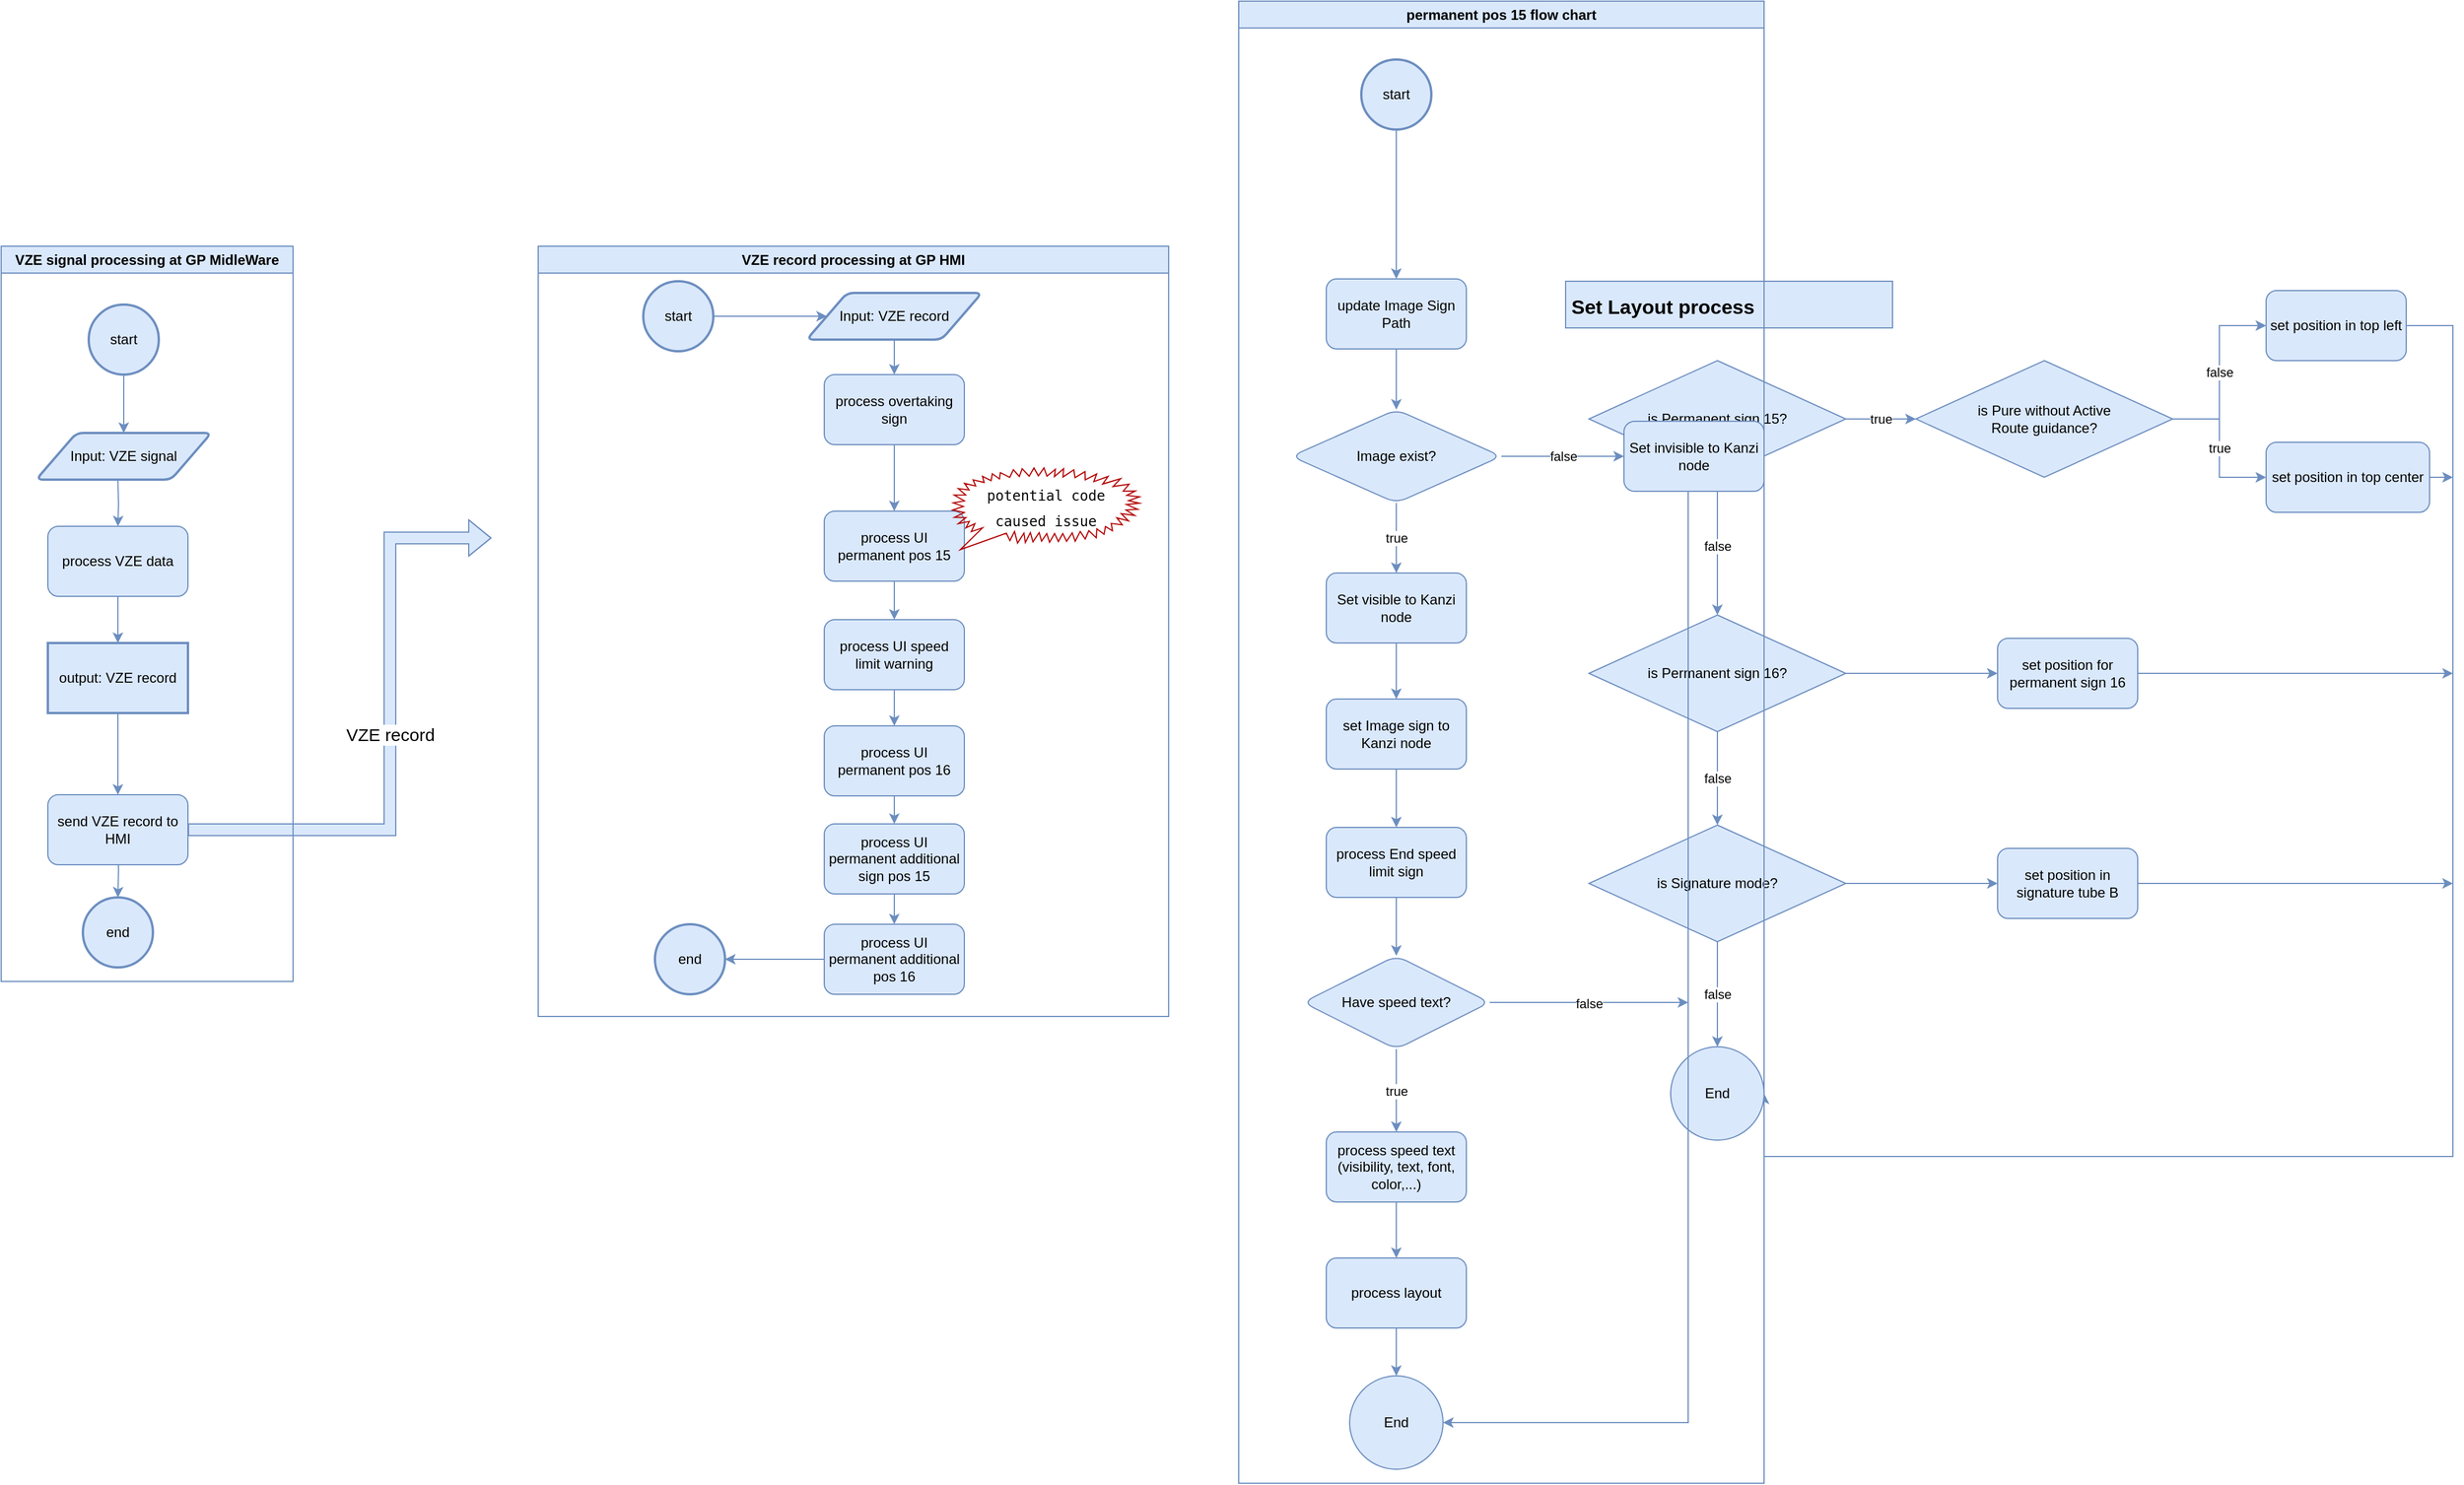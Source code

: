<mxfile version="22.0.8" type="github">
  <diagram id="C5RBs43oDa-KdzZeNtuy" name="Page-1">
    <mxGraphModel dx="1834" dy="1190" grid="1" gridSize="10" guides="1" tooltips="1" connect="1" arrows="1" fold="1" page="0" pageScale="1" pageWidth="827" pageHeight="1169" math="0" shadow="0">
      <root>
        <mxCell id="WIyWlLk6GJQsqaUBKTNV-0" />
        <mxCell id="WIyWlLk6GJQsqaUBKTNV-1" parent="WIyWlLk6GJQsqaUBKTNV-0" />
        <mxCell id="pweI87GoPsUc7fEqwlmQ-33" value="&lt;h1&gt;&lt;span style=&quot;font-size: 17px;&quot;&gt;Set Layout process&lt;/span&gt;&lt;/h1&gt;" style="text;html=1;strokeColor=#6c8ebf;fillColor=#dae8fc;spacing=5;spacingTop=-20;whiteSpace=wrap;overflow=hidden;rounded=0;" parent="WIyWlLk6GJQsqaUBKTNV-1" vertex="1">
          <mxGeometry x="990" y="-40" width="280" height="40" as="geometry" />
        </mxCell>
        <mxCell id="pweI87GoPsUc7fEqwlmQ-102" value="true" style="edgeStyle=orthogonalEdgeStyle;rounded=0;orthogonalLoop=1;jettySize=auto;html=1;fillColor=#dae8fc;strokeColor=#6c8ebf;" parent="WIyWlLk6GJQsqaUBKTNV-1" source="pweI87GoPsUc7fEqwlmQ-91" target="pweI87GoPsUc7fEqwlmQ-101" edge="1">
          <mxGeometry relative="1" as="geometry" />
        </mxCell>
        <mxCell id="pweI87GoPsUc7fEqwlmQ-106" value="false" style="edgeStyle=orthogonalEdgeStyle;rounded=0;orthogonalLoop=1;jettySize=auto;html=1;fillColor=#dae8fc;strokeColor=#6c8ebf;" parent="WIyWlLk6GJQsqaUBKTNV-1" source="pweI87GoPsUc7fEqwlmQ-91" target="pweI87GoPsUc7fEqwlmQ-105" edge="1">
          <mxGeometry relative="1" as="geometry" />
        </mxCell>
        <mxCell id="pweI87GoPsUc7fEqwlmQ-91" value="is Permanent sign 15?" style="rhombus;whiteSpace=wrap;html=1;fillColor=#dae8fc;strokeColor=#6c8ebf;" parent="WIyWlLk6GJQsqaUBKTNV-1" vertex="1">
          <mxGeometry x="1010" y="28" width="220" height="100" as="geometry" />
        </mxCell>
        <mxCell id="pweI87GoPsUc7fEqwlmQ-117" style="edgeStyle=orthogonalEdgeStyle;rounded=0;orthogonalLoop=1;jettySize=auto;html=1;entryX=1;entryY=0.5;entryDx=0;entryDy=0;fillColor=#dae8fc;strokeColor=#6c8ebf;" parent="WIyWlLk6GJQsqaUBKTNV-1" source="pweI87GoPsUc7fEqwlmQ-97" target="pweI87GoPsUc7fEqwlmQ-113" edge="1">
          <mxGeometry relative="1" as="geometry">
            <Array as="points">
              <mxPoint x="1750" y="-2" />
              <mxPoint x="1750" y="710" />
            </Array>
          </mxGeometry>
        </mxCell>
        <mxCell id="pweI87GoPsUc7fEqwlmQ-97" value="set position in top left" style="rounded=1;whiteSpace=wrap;html=1;fillColor=#dae8fc;strokeColor=#6c8ebf;" parent="WIyWlLk6GJQsqaUBKTNV-1" vertex="1">
          <mxGeometry x="1590" y="-32" width="120" height="60" as="geometry" />
        </mxCell>
        <mxCell id="pweI87GoPsUc7fEqwlmQ-118" style="edgeStyle=orthogonalEdgeStyle;rounded=0;orthogonalLoop=1;jettySize=auto;html=1;fillColor=#dae8fc;strokeColor=#6c8ebf;" parent="WIyWlLk6GJQsqaUBKTNV-1" source="pweI87GoPsUc7fEqwlmQ-99" edge="1">
          <mxGeometry relative="1" as="geometry">
            <mxPoint x="1750" y="128" as="targetPoint" />
          </mxGeometry>
        </mxCell>
        <mxCell id="pweI87GoPsUc7fEqwlmQ-99" value="set position in top center" style="rounded=1;whiteSpace=wrap;html=1;fillColor=#dae8fc;strokeColor=#6c8ebf;" parent="WIyWlLk6GJQsqaUBKTNV-1" vertex="1">
          <mxGeometry x="1590" y="98" width="140" height="60" as="geometry" />
        </mxCell>
        <mxCell id="pweI87GoPsUc7fEqwlmQ-115" value="false" style="edgeStyle=orthogonalEdgeStyle;rounded=0;orthogonalLoop=1;jettySize=auto;html=1;entryX=0;entryY=0.5;entryDx=0;entryDy=0;fillColor=#dae8fc;strokeColor=#6c8ebf;" parent="WIyWlLk6GJQsqaUBKTNV-1" source="pweI87GoPsUc7fEqwlmQ-101" target="pweI87GoPsUc7fEqwlmQ-97" edge="1">
          <mxGeometry relative="1" as="geometry" />
        </mxCell>
        <mxCell id="pweI87GoPsUc7fEqwlmQ-116" value="true" style="edgeStyle=orthogonalEdgeStyle;rounded=0;orthogonalLoop=1;jettySize=auto;html=1;entryX=0;entryY=0.5;entryDx=0;entryDy=0;fillColor=#dae8fc;strokeColor=#6c8ebf;" parent="WIyWlLk6GJQsqaUBKTNV-1" source="pweI87GoPsUc7fEqwlmQ-101" target="pweI87GoPsUc7fEqwlmQ-99" edge="1">
          <mxGeometry relative="1" as="geometry" />
        </mxCell>
        <mxCell id="pweI87GoPsUc7fEqwlmQ-101" value="is Pure without Active&lt;br&gt;Route guidance?" style="rhombus;whiteSpace=wrap;html=1;fillColor=#dae8fc;strokeColor=#6c8ebf;" parent="WIyWlLk6GJQsqaUBKTNV-1" vertex="1">
          <mxGeometry x="1290" y="28" width="220" height="100" as="geometry" />
        </mxCell>
        <mxCell id="pweI87GoPsUc7fEqwlmQ-108" style="edgeStyle=orthogonalEdgeStyle;rounded=0;orthogonalLoop=1;jettySize=auto;html=1;entryX=0;entryY=0.5;entryDx=0;entryDy=0;fillColor=#dae8fc;strokeColor=#6c8ebf;" parent="WIyWlLk6GJQsqaUBKTNV-1" source="pweI87GoPsUc7fEqwlmQ-105" target="pweI87GoPsUc7fEqwlmQ-107" edge="1">
          <mxGeometry relative="1" as="geometry" />
        </mxCell>
        <mxCell id="pweI87GoPsUc7fEqwlmQ-110" value="false" style="edgeStyle=orthogonalEdgeStyle;rounded=0;orthogonalLoop=1;jettySize=auto;html=1;fillColor=#dae8fc;strokeColor=#6c8ebf;" parent="WIyWlLk6GJQsqaUBKTNV-1" source="pweI87GoPsUc7fEqwlmQ-105" target="pweI87GoPsUc7fEqwlmQ-109" edge="1">
          <mxGeometry relative="1" as="geometry" />
        </mxCell>
        <mxCell id="pweI87GoPsUc7fEqwlmQ-105" value="is Permanent sign 16?" style="rhombus;whiteSpace=wrap;html=1;fillColor=#dae8fc;strokeColor=#6c8ebf;" parent="WIyWlLk6GJQsqaUBKTNV-1" vertex="1">
          <mxGeometry x="1010" y="246" width="220" height="100" as="geometry" />
        </mxCell>
        <mxCell id="pweI87GoPsUc7fEqwlmQ-119" style="edgeStyle=orthogonalEdgeStyle;rounded=0;orthogonalLoop=1;jettySize=auto;html=1;fillColor=#dae8fc;strokeColor=#6c8ebf;" parent="WIyWlLk6GJQsqaUBKTNV-1" source="pweI87GoPsUc7fEqwlmQ-107" edge="1">
          <mxGeometry relative="1" as="geometry">
            <mxPoint x="1750" y="296" as="targetPoint" />
          </mxGeometry>
        </mxCell>
        <mxCell id="pweI87GoPsUc7fEqwlmQ-107" value="set position for permanent sign 16" style="rounded=1;whiteSpace=wrap;html=1;fillColor=#dae8fc;strokeColor=#6c8ebf;" parent="WIyWlLk6GJQsqaUBKTNV-1" vertex="1">
          <mxGeometry x="1360" y="266" width="120" height="60" as="geometry" />
        </mxCell>
        <mxCell id="pweI87GoPsUc7fEqwlmQ-112" value="" style="edgeStyle=orthogonalEdgeStyle;rounded=0;orthogonalLoop=1;jettySize=auto;html=1;fillColor=#dae8fc;strokeColor=#6c8ebf;" parent="WIyWlLk6GJQsqaUBKTNV-1" source="pweI87GoPsUc7fEqwlmQ-109" target="pweI87GoPsUc7fEqwlmQ-111" edge="1">
          <mxGeometry relative="1" as="geometry" />
        </mxCell>
        <mxCell id="pweI87GoPsUc7fEqwlmQ-114" value="false" style="edgeStyle=orthogonalEdgeStyle;rounded=0;orthogonalLoop=1;jettySize=auto;html=1;fillColor=#dae8fc;strokeColor=#6c8ebf;" parent="WIyWlLk6GJQsqaUBKTNV-1" source="pweI87GoPsUc7fEqwlmQ-109" target="pweI87GoPsUc7fEqwlmQ-113" edge="1">
          <mxGeometry relative="1" as="geometry" />
        </mxCell>
        <mxCell id="pweI87GoPsUc7fEqwlmQ-109" value="is Signature mode?" style="rhombus;whiteSpace=wrap;html=1;fillColor=#dae8fc;strokeColor=#6c8ebf;" parent="WIyWlLk6GJQsqaUBKTNV-1" vertex="1">
          <mxGeometry x="1010" y="426" width="220" height="100" as="geometry" />
        </mxCell>
        <mxCell id="pweI87GoPsUc7fEqwlmQ-120" style="edgeStyle=orthogonalEdgeStyle;rounded=0;orthogonalLoop=1;jettySize=auto;html=1;fillColor=#dae8fc;strokeColor=#6c8ebf;" parent="WIyWlLk6GJQsqaUBKTNV-1" source="pweI87GoPsUc7fEqwlmQ-111" edge="1">
          <mxGeometry relative="1" as="geometry">
            <mxPoint x="1750" y="476" as="targetPoint" />
          </mxGeometry>
        </mxCell>
        <mxCell id="pweI87GoPsUc7fEqwlmQ-111" value="set position in signature tube B" style="rounded=1;whiteSpace=wrap;html=1;fillColor=#dae8fc;strokeColor=#6c8ebf;" parent="WIyWlLk6GJQsqaUBKTNV-1" vertex="1">
          <mxGeometry x="1360" y="446" width="120" height="60" as="geometry" />
        </mxCell>
        <mxCell id="pweI87GoPsUc7fEqwlmQ-113" value="End" style="ellipse;whiteSpace=wrap;html=1;fillColor=#dae8fc;strokeColor=#6c8ebf;" parent="WIyWlLk6GJQsqaUBKTNV-1" vertex="1">
          <mxGeometry x="1080" y="616" width="80" height="80" as="geometry" />
        </mxCell>
        <mxCell id="uQiKLjegs5ypkHMmcUOT-59" value="&lt;font style=&quot;font-size: 15px;&quot;&gt;VZE record&lt;/font&gt;" style="edgeStyle=orthogonalEdgeStyle;rounded=0;orthogonalLoop=1;jettySize=auto;html=1;shape=flexArrow;fillColor=#dae8fc;strokeColor=#6c8ebf;exitX=1;exitY=0.5;exitDx=0;exitDy=0;" edge="1" parent="WIyWlLk6GJQsqaUBKTNV-1" source="uQiKLjegs5ypkHMmcUOT-26">
          <mxGeometry relative="1" as="geometry">
            <mxPoint x="70" y="180" as="targetPoint" />
            <Array as="points">
              <mxPoint x="-17" y="430" />
              <mxPoint x="-17" y="180" />
            </Array>
          </mxGeometry>
        </mxCell>
        <mxCell id="uQiKLjegs5ypkHMmcUOT-13" value="VZE signal&amp;nbsp;processing&amp;nbsp;at GP MidleWare" style="swimlane;whiteSpace=wrap;html=1;fillColor=#dae8fc;strokeColor=#6c8ebf;" vertex="1" parent="WIyWlLk6GJQsqaUBKTNV-1">
          <mxGeometry x="-350" y="-70" width="250" height="630" as="geometry">
            <mxRectangle x="-250" y="-70" width="230" height="30" as="alternateBounds" />
          </mxGeometry>
        </mxCell>
        <mxCell id="uQiKLjegs5ypkHMmcUOT-33" value="" style="edgeStyle=orthogonalEdgeStyle;rounded=0;orthogonalLoop=1;jettySize=auto;html=1;fillColor=#dae8fc;strokeColor=#6c8ebf;" edge="1" parent="uQiKLjegs5ypkHMmcUOT-13" source="uQiKLjegs5ypkHMmcUOT-0" target="uQiKLjegs5ypkHMmcUOT-32">
          <mxGeometry relative="1" as="geometry" />
        </mxCell>
        <mxCell id="uQiKLjegs5ypkHMmcUOT-0" value="process VZE data" style="whiteSpace=wrap;html=1;fillColor=#dae8fc;strokeColor=#6c8ebf;rounded=1;" vertex="1" parent="uQiKLjegs5ypkHMmcUOT-13">
          <mxGeometry x="40" y="240" width="120" height="60" as="geometry" />
        </mxCell>
        <mxCell id="uQiKLjegs5ypkHMmcUOT-22" value="" style="edgeStyle=orthogonalEdgeStyle;rounded=0;orthogonalLoop=1;jettySize=auto;html=1;fillColor=#dae8fc;strokeColor=#6c8ebf;" edge="1" parent="uQiKLjegs5ypkHMmcUOT-13" target="uQiKLjegs5ypkHMmcUOT-21">
          <mxGeometry relative="1" as="geometry">
            <mxPoint x="100" y="510" as="sourcePoint" />
          </mxGeometry>
        </mxCell>
        <mxCell id="uQiKLjegs5ypkHMmcUOT-55" value="" style="edgeStyle=orthogonalEdgeStyle;rounded=0;orthogonalLoop=1;jettySize=auto;html=1;fillColor=#dae8fc;strokeColor=#6c8ebf;" edge="1" parent="uQiKLjegs5ypkHMmcUOT-13" source="uQiKLjegs5ypkHMmcUOT-20" target="uQiKLjegs5ypkHMmcUOT-54">
          <mxGeometry relative="1" as="geometry" />
        </mxCell>
        <mxCell id="uQiKLjegs5ypkHMmcUOT-20" value="start" style="strokeWidth=2;html=1;shape=mxgraph.flowchart.start_2;whiteSpace=wrap;fillColor=#dae8fc;strokeColor=#6c8ebf;" vertex="1" parent="uQiKLjegs5ypkHMmcUOT-13">
          <mxGeometry x="75" y="50" width="60" height="60" as="geometry" />
        </mxCell>
        <mxCell id="uQiKLjegs5ypkHMmcUOT-21" value="end" style="strokeWidth=2;html=1;shape=mxgraph.flowchart.start_2;whiteSpace=wrap;fillColor=#dae8fc;strokeColor=#6c8ebf;" vertex="1" parent="uQiKLjegs5ypkHMmcUOT-13">
          <mxGeometry x="70" y="558" width="60" height="60" as="geometry" />
        </mxCell>
        <mxCell id="uQiKLjegs5ypkHMmcUOT-28" value="" style="edgeStyle=orthogonalEdgeStyle;rounded=0;orthogonalLoop=1;jettySize=auto;html=1;fillColor=#dae8fc;strokeColor=#6c8ebf;" edge="1" parent="uQiKLjegs5ypkHMmcUOT-13" target="uQiKLjegs5ypkHMmcUOT-0">
          <mxGeometry relative="1" as="geometry">
            <mxPoint x="100" y="200" as="sourcePoint" />
          </mxGeometry>
        </mxCell>
        <mxCell id="uQiKLjegs5ypkHMmcUOT-26" value="send VZE record to HMI" style="whiteSpace=wrap;html=1;fillColor=#dae8fc;strokeColor=#6c8ebf;rounded=1;" vertex="1" parent="uQiKLjegs5ypkHMmcUOT-13">
          <mxGeometry x="40" y="470" width="120" height="60" as="geometry" />
        </mxCell>
        <mxCell id="uQiKLjegs5ypkHMmcUOT-34" value="" style="edgeStyle=orthogonalEdgeStyle;rounded=0;orthogonalLoop=1;jettySize=auto;html=1;fillColor=#dae8fc;strokeColor=#6c8ebf;" edge="1" parent="uQiKLjegs5ypkHMmcUOT-13" source="uQiKLjegs5ypkHMmcUOT-32" target="uQiKLjegs5ypkHMmcUOT-26">
          <mxGeometry relative="1" as="geometry" />
        </mxCell>
        <mxCell id="uQiKLjegs5ypkHMmcUOT-32" value="output: VZE record" style="whiteSpace=wrap;html=1;fillColor=#dae8fc;strokeColor=#6c8ebf;strokeWidth=2;" vertex="1" parent="uQiKLjegs5ypkHMmcUOT-13">
          <mxGeometry x="40" y="340" width="120" height="60" as="geometry" />
        </mxCell>
        <mxCell id="uQiKLjegs5ypkHMmcUOT-54" value="Input: VZE signal" style="shape=parallelogram;html=1;strokeWidth=2;perimeter=parallelogramPerimeter;whiteSpace=wrap;rounded=1;arcSize=12;size=0.23;fillColor=#dae8fc;strokeColor=#6c8ebf;" vertex="1" parent="uQiKLjegs5ypkHMmcUOT-13">
          <mxGeometry x="30" y="160" width="150" height="40" as="geometry" />
        </mxCell>
        <mxCell id="uQiKLjegs5ypkHMmcUOT-100" value="VZE record&amp;nbsp;processing&amp;nbsp;at GP HMI" style="swimlane;whiteSpace=wrap;html=1;fillColor=#dae8fc;strokeColor=#6c8ebf;" vertex="1" parent="WIyWlLk6GJQsqaUBKTNV-1">
          <mxGeometry x="110" y="-70" width="540" height="660" as="geometry" />
        </mxCell>
        <mxCell id="uQiKLjegs5ypkHMmcUOT-101" value="process UI permanent pos 16" style="whiteSpace=wrap;html=1;rounded=1;glass=0;strokeWidth=1;shadow=0;fillColor=#dae8fc;strokeColor=#6c8ebf;" vertex="1" parent="uQiKLjegs5ypkHMmcUOT-100">
          <mxGeometry x="245" y="411" width="120" height="60" as="geometry" />
        </mxCell>
        <mxCell id="uQiKLjegs5ypkHMmcUOT-103" value="process UI permanent pos 15" style="rounded=1;whiteSpace=wrap;html=1;fillColor=#dae8fc;strokeColor=#6c8ebf;" vertex="1" parent="uQiKLjegs5ypkHMmcUOT-100">
          <mxGeometry x="245" y="227" width="120" height="60" as="geometry" />
        </mxCell>
        <mxCell id="uQiKLjegs5ypkHMmcUOT-104" value="" style="edgeStyle=orthogonalEdgeStyle;rounded=0;orthogonalLoop=1;jettySize=auto;html=1;fillColor=#dae8fc;strokeColor=#6c8ebf;" edge="1" parent="uQiKLjegs5ypkHMmcUOT-100" source="uQiKLjegs5ypkHMmcUOT-105" target="uQiKLjegs5ypkHMmcUOT-101">
          <mxGeometry relative="1" as="geometry" />
        </mxCell>
        <mxCell id="uQiKLjegs5ypkHMmcUOT-105" value="process UI speed limit warning" style="whiteSpace=wrap;html=1;fillColor=#dae8fc;strokeColor=#6c8ebf;rounded=1;" vertex="1" parent="uQiKLjegs5ypkHMmcUOT-100">
          <mxGeometry x="245" y="320" width="120" height="60" as="geometry" />
        </mxCell>
        <mxCell id="uQiKLjegs5ypkHMmcUOT-106" value="" style="edgeStyle=orthogonalEdgeStyle;rounded=0;orthogonalLoop=1;jettySize=auto;html=1;fillColor=#dae8fc;strokeColor=#6c8ebf;" edge="1" parent="uQiKLjegs5ypkHMmcUOT-100" source="uQiKLjegs5ypkHMmcUOT-103" target="uQiKLjegs5ypkHMmcUOT-105">
          <mxGeometry relative="1" as="geometry" />
        </mxCell>
        <mxCell id="uQiKLjegs5ypkHMmcUOT-107" value="process UI permanent additional sign pos 15" style="whiteSpace=wrap;html=1;rounded=1;glass=0;strokeWidth=1;shadow=0;fillColor=#dae8fc;strokeColor=#6c8ebf;" vertex="1" parent="uQiKLjegs5ypkHMmcUOT-100">
          <mxGeometry x="245" y="495" width="120" height="60" as="geometry" />
        </mxCell>
        <mxCell id="uQiKLjegs5ypkHMmcUOT-108" value="" style="edgeStyle=orthogonalEdgeStyle;rounded=0;orthogonalLoop=1;jettySize=auto;html=1;fillColor=#dae8fc;strokeColor=#6c8ebf;" edge="1" parent="uQiKLjegs5ypkHMmcUOT-100" source="uQiKLjegs5ypkHMmcUOT-101" target="uQiKLjegs5ypkHMmcUOT-107">
          <mxGeometry relative="1" as="geometry" />
        </mxCell>
        <mxCell id="uQiKLjegs5ypkHMmcUOT-109" value="" style="edgeStyle=orthogonalEdgeStyle;rounded=0;orthogonalLoop=1;jettySize=auto;html=1;fillColor=#dae8fc;strokeColor=#6c8ebf;" edge="1" parent="uQiKLjegs5ypkHMmcUOT-100" source="uQiKLjegs5ypkHMmcUOT-110">
          <mxGeometry relative="1" as="geometry">
            <mxPoint x="160" y="611" as="targetPoint" />
          </mxGeometry>
        </mxCell>
        <mxCell id="uQiKLjegs5ypkHMmcUOT-110" value="process UI permanent additional pos 16" style="whiteSpace=wrap;html=1;rounded=1;glass=0;strokeWidth=1;shadow=0;fillColor=#dae8fc;strokeColor=#6c8ebf;" vertex="1" parent="uQiKLjegs5ypkHMmcUOT-100">
          <mxGeometry x="245" y="581" width="120" height="60" as="geometry" />
        </mxCell>
        <mxCell id="uQiKLjegs5ypkHMmcUOT-111" value="" style="edgeStyle=orthogonalEdgeStyle;rounded=0;orthogonalLoop=1;jettySize=auto;html=1;fillColor=#dae8fc;strokeColor=#6c8ebf;" edge="1" parent="uQiKLjegs5ypkHMmcUOT-100" source="uQiKLjegs5ypkHMmcUOT-107" target="uQiKLjegs5ypkHMmcUOT-110">
          <mxGeometry relative="1" as="geometry" />
        </mxCell>
        <mxCell id="uQiKLjegs5ypkHMmcUOT-112" value="" style="edgeStyle=orthogonalEdgeStyle;rounded=0;orthogonalLoop=1;jettySize=auto;html=1;fillColor=#dae8fc;strokeColor=#6c8ebf;" edge="1" parent="uQiKLjegs5ypkHMmcUOT-100" source="uQiKLjegs5ypkHMmcUOT-113" target="uQiKLjegs5ypkHMmcUOT-103">
          <mxGeometry relative="1" as="geometry" />
        </mxCell>
        <mxCell id="uQiKLjegs5ypkHMmcUOT-113" value="process overtaking sign" style="rounded=1;whiteSpace=wrap;html=1;fillColor=#dae8fc;strokeColor=#6c8ebf;" vertex="1" parent="uQiKLjegs5ypkHMmcUOT-100">
          <mxGeometry x="245" y="110" width="120" height="60" as="geometry" />
        </mxCell>
        <mxCell id="uQiKLjegs5ypkHMmcUOT-114" value="" style="edgeStyle=orthogonalEdgeStyle;rounded=0;orthogonalLoop=1;jettySize=auto;html=1;fillColor=#dae8fc;strokeColor=#6c8ebf;" edge="1" parent="uQiKLjegs5ypkHMmcUOT-100" source="uQiKLjegs5ypkHMmcUOT-115" target="uQiKLjegs5ypkHMmcUOT-113">
          <mxGeometry relative="1" as="geometry" />
        </mxCell>
        <mxCell id="uQiKLjegs5ypkHMmcUOT-115" value="Input: VZE record" style="shape=parallelogram;html=1;strokeWidth=2;perimeter=parallelogramPerimeter;whiteSpace=wrap;rounded=1;arcSize=12;size=0.23;fillColor=#dae8fc;strokeColor=#6c8ebf;" vertex="1" parent="uQiKLjegs5ypkHMmcUOT-100">
          <mxGeometry x="230" y="40" width="150" height="40" as="geometry" />
        </mxCell>
        <mxCell id="uQiKLjegs5ypkHMmcUOT-116" value="" style="edgeStyle=orthogonalEdgeStyle;rounded=0;orthogonalLoop=1;jettySize=auto;html=1;fillColor=#dae8fc;strokeColor=#6c8ebf;" edge="1" parent="uQiKLjegs5ypkHMmcUOT-100" source="uQiKLjegs5ypkHMmcUOT-117" target="uQiKLjegs5ypkHMmcUOT-115">
          <mxGeometry relative="1" as="geometry" />
        </mxCell>
        <mxCell id="uQiKLjegs5ypkHMmcUOT-117" value="start" style="strokeWidth=2;html=1;shape=mxgraph.flowchart.start_2;whiteSpace=wrap;fillColor=#dae8fc;strokeColor=#6c8ebf;" vertex="1" parent="uQiKLjegs5ypkHMmcUOT-100">
          <mxGeometry x="90" y="30" width="60" height="60" as="geometry" />
        </mxCell>
        <mxCell id="uQiKLjegs5ypkHMmcUOT-161" value="&lt;pre style=&quot;line-height: 80%;&quot;&gt;&lt;font color=&quot;#080808&quot;&gt;potential code&lt;/font&gt;&lt;/pre&gt;&lt;pre style=&quot;line-height: 80%;&quot;&gt;&lt;font color=&quot;#080808&quot;&gt;caused issue&lt;/font&gt;&lt;/pre&gt;" style="whiteSpace=wrap;html=1;shape=mxgraph.basic.loud_callout;fillColor=none;strokeColor=#B20000;fontColor=#ffffff;" vertex="1" parent="uQiKLjegs5ypkHMmcUOT-100">
          <mxGeometry x="355" y="190" width="160" height="70" as="geometry" />
        </mxCell>
        <mxCell id="uQiKLjegs5ypkHMmcUOT-185" value="end" style="strokeWidth=2;html=1;shape=mxgraph.flowchart.start_2;whiteSpace=wrap;fillColor=#dae8fc;strokeColor=#6c8ebf;" vertex="1" parent="uQiKLjegs5ypkHMmcUOT-100">
          <mxGeometry x="100" y="581" width="60" height="60" as="geometry" />
        </mxCell>
        <mxCell id="uQiKLjegs5ypkHMmcUOT-136" value="permanent pos 15 flow chart" style="swimlane;whiteSpace=wrap;html=1;fillColor=#dae8fc;strokeColor=#6c8ebf;" vertex="1" parent="WIyWlLk6GJQsqaUBKTNV-1">
          <mxGeometry x="710" y="-280" width="450" height="1270" as="geometry" />
        </mxCell>
        <mxCell id="uQiKLjegs5ypkHMmcUOT-162" value="start" style="strokeWidth=2;html=1;shape=mxgraph.flowchart.start_2;whiteSpace=wrap;fillColor=#dae8fc;strokeColor=#6c8ebf;" vertex="1" parent="uQiKLjegs5ypkHMmcUOT-136">
          <mxGeometry x="105" y="50" width="60" height="60" as="geometry" />
        </mxCell>
        <mxCell id="uQiKLjegs5ypkHMmcUOT-164" value="set Image sign to Kanzi node" style="whiteSpace=wrap;html=1;rounded=1;glass=0;strokeWidth=1;shadow=0;fillColor=#dae8fc;strokeColor=#6c8ebf;" vertex="1" parent="uQiKLjegs5ypkHMmcUOT-136">
          <mxGeometry x="75" y="598" width="120" height="60" as="geometry" />
        </mxCell>
        <mxCell id="uQiKLjegs5ypkHMmcUOT-166" value="process speed text&lt;br&gt;(visibility, text, font, color,...)" style="whiteSpace=wrap;html=1;rounded=1;glass=0;strokeWidth=1;shadow=0;fillColor=#dae8fc;strokeColor=#6c8ebf;" vertex="1" parent="uQiKLjegs5ypkHMmcUOT-136">
          <mxGeometry x="75" y="969" width="120" height="60" as="geometry" />
        </mxCell>
        <mxCell id="uQiKLjegs5ypkHMmcUOT-168" value="update Image Sign Path" style="rounded=1;whiteSpace=wrap;html=1;fillColor=#dae8fc;strokeColor=#6c8ebf;" vertex="1" parent="uQiKLjegs5ypkHMmcUOT-136">
          <mxGeometry x="75" y="238" width="120" height="60" as="geometry" />
        </mxCell>
        <mxCell id="uQiKLjegs5ypkHMmcUOT-171" value="Image exist?" style="rhombus;whiteSpace=wrap;html=1;fillColor=#dae8fc;strokeColor=#6c8ebf;rounded=1;" vertex="1" parent="uQiKLjegs5ypkHMmcUOT-136">
          <mxGeometry x="45" y="350" width="180" height="80" as="geometry" />
        </mxCell>
        <mxCell id="uQiKLjegs5ypkHMmcUOT-167" value="" style="edgeStyle=orthogonalEdgeStyle;rounded=0;orthogonalLoop=1;jettySize=auto;html=1;fillColor=#dae8fc;strokeColor=#6c8ebf;" edge="1" parent="uQiKLjegs5ypkHMmcUOT-136" source="uQiKLjegs5ypkHMmcUOT-168" target="uQiKLjegs5ypkHMmcUOT-171">
          <mxGeometry relative="1" as="geometry" />
        </mxCell>
        <mxCell id="uQiKLjegs5ypkHMmcUOT-172" value="End" style="ellipse;whiteSpace=wrap;html=1;aspect=fixed;fillColor=#dae8fc;strokeColor=#6c8ebf;" vertex="1" parent="uQiKLjegs5ypkHMmcUOT-136">
          <mxGeometry x="95" y="1178" width="80" height="80" as="geometry" />
        </mxCell>
        <mxCell id="uQiKLjegs5ypkHMmcUOT-173" value="" style="edgeStyle=orthogonalEdgeStyle;rounded=0;orthogonalLoop=1;jettySize=auto;html=1;fillColor=#dae8fc;strokeColor=#6c8ebf;" edge="1" parent="uQiKLjegs5ypkHMmcUOT-136" source="uQiKLjegs5ypkHMmcUOT-174" target="uQiKLjegs5ypkHMmcUOT-164">
          <mxGeometry relative="1" as="geometry" />
        </mxCell>
        <mxCell id="uQiKLjegs5ypkHMmcUOT-174" value="Set visible to Kanzi node" style="whiteSpace=wrap;html=1;fillColor=#dae8fc;strokeColor=#6c8ebf;rounded=1;" vertex="1" parent="uQiKLjegs5ypkHMmcUOT-136">
          <mxGeometry x="75" y="490" width="120" height="60" as="geometry" />
        </mxCell>
        <mxCell id="uQiKLjegs5ypkHMmcUOT-169" value="true" style="edgeStyle=orthogonalEdgeStyle;rounded=0;orthogonalLoop=1;jettySize=auto;html=1;fillColor=#dae8fc;strokeColor=#6c8ebf;" edge="1" parent="uQiKLjegs5ypkHMmcUOT-136" source="uQiKLjegs5ypkHMmcUOT-171" target="uQiKLjegs5ypkHMmcUOT-174">
          <mxGeometry relative="1" as="geometry" />
        </mxCell>
        <mxCell id="uQiKLjegs5ypkHMmcUOT-175" style="edgeStyle=orthogonalEdgeStyle;rounded=0;orthogonalLoop=1;jettySize=auto;html=1;entryX=1;entryY=0.5;entryDx=0;entryDy=0;fillColor=#dae8fc;strokeColor=#6c8ebf;" edge="1" parent="uQiKLjegs5ypkHMmcUOT-136" source="uQiKLjegs5ypkHMmcUOT-176" target="uQiKLjegs5ypkHMmcUOT-172">
          <mxGeometry relative="1" as="geometry">
            <Array as="points">
              <mxPoint x="385" y="1218" />
            </Array>
          </mxGeometry>
        </mxCell>
        <mxCell id="uQiKLjegs5ypkHMmcUOT-176" value="Set invisible to Kanzi node" style="whiteSpace=wrap;html=1;fillColor=#dae8fc;strokeColor=#6c8ebf;rounded=1;" vertex="1" parent="uQiKLjegs5ypkHMmcUOT-136">
          <mxGeometry x="330" y="360" width="120" height="60" as="geometry" />
        </mxCell>
        <mxCell id="uQiKLjegs5ypkHMmcUOT-170" value="false" style="edgeStyle=orthogonalEdgeStyle;rounded=0;orthogonalLoop=1;jettySize=auto;html=1;entryX=0;entryY=0.5;entryDx=0;entryDy=0;fillColor=#dae8fc;strokeColor=#6c8ebf;" edge="1" parent="uQiKLjegs5ypkHMmcUOT-136" source="uQiKLjegs5ypkHMmcUOT-171" target="uQiKLjegs5ypkHMmcUOT-176">
          <mxGeometry relative="1" as="geometry" />
        </mxCell>
        <mxCell id="uQiKLjegs5ypkHMmcUOT-177" value="true" style="edgeStyle=orthogonalEdgeStyle;rounded=0;orthogonalLoop=1;jettySize=auto;html=1;entryX=0.5;entryY=0;entryDx=0;entryDy=0;fillColor=#dae8fc;strokeColor=#6c8ebf;" edge="1" parent="uQiKLjegs5ypkHMmcUOT-136" source="uQiKLjegs5ypkHMmcUOT-179" target="uQiKLjegs5ypkHMmcUOT-166">
          <mxGeometry relative="1" as="geometry" />
        </mxCell>
        <mxCell id="uQiKLjegs5ypkHMmcUOT-178" value="false" style="edgeStyle=orthogonalEdgeStyle;rounded=0;orthogonalLoop=1;jettySize=auto;html=1;fillColor=#dae8fc;strokeColor=#6c8ebf;" edge="1" parent="uQiKLjegs5ypkHMmcUOT-136" source="uQiKLjegs5ypkHMmcUOT-179">
          <mxGeometry relative="1" as="geometry">
            <mxPoint x="385" y="858" as="targetPoint" />
          </mxGeometry>
        </mxCell>
        <mxCell id="uQiKLjegs5ypkHMmcUOT-179" value="Have speed text?" style="rhombus;whiteSpace=wrap;html=1;fillColor=#dae8fc;strokeColor=#6c8ebf;rounded=1;glass=0;strokeWidth=1;shadow=0;" vertex="1" parent="uQiKLjegs5ypkHMmcUOT-136">
          <mxGeometry x="55" y="818" width="160" height="80" as="geometry" />
        </mxCell>
        <mxCell id="uQiKLjegs5ypkHMmcUOT-180" value="" style="edgeStyle=orthogonalEdgeStyle;rounded=0;orthogonalLoop=1;jettySize=auto;html=1;fillColor=#dae8fc;strokeColor=#6c8ebf;" edge="1" parent="uQiKLjegs5ypkHMmcUOT-136" source="uQiKLjegs5ypkHMmcUOT-181" target="uQiKLjegs5ypkHMmcUOT-172">
          <mxGeometry relative="1" as="geometry" />
        </mxCell>
        <mxCell id="uQiKLjegs5ypkHMmcUOT-181" value="process layout" style="whiteSpace=wrap;html=1;fillColor=#dae8fc;strokeColor=#6c8ebf;rounded=1;glass=0;strokeWidth=1;shadow=0;" vertex="1" parent="uQiKLjegs5ypkHMmcUOT-136">
          <mxGeometry x="75" y="1077" width="120" height="60" as="geometry" />
        </mxCell>
        <mxCell id="uQiKLjegs5ypkHMmcUOT-165" value="" style="edgeStyle=orthogonalEdgeStyle;rounded=0;orthogonalLoop=1;jettySize=auto;html=1;fillColor=#dae8fc;strokeColor=#6c8ebf;" edge="1" parent="uQiKLjegs5ypkHMmcUOT-136" source="uQiKLjegs5ypkHMmcUOT-166" target="uQiKLjegs5ypkHMmcUOT-181">
          <mxGeometry relative="1" as="geometry" />
        </mxCell>
        <mxCell id="uQiKLjegs5ypkHMmcUOT-182" style="edgeStyle=orthogonalEdgeStyle;rounded=0;orthogonalLoop=1;jettySize=auto;html=1;entryX=0.5;entryY=0;entryDx=0;entryDy=0;fillColor=#dae8fc;strokeColor=#6c8ebf;" edge="1" parent="uQiKLjegs5ypkHMmcUOT-136" source="uQiKLjegs5ypkHMmcUOT-183" target="uQiKLjegs5ypkHMmcUOT-179">
          <mxGeometry relative="1" as="geometry" />
        </mxCell>
        <mxCell id="uQiKLjegs5ypkHMmcUOT-183" value="process End speed limit sign" style="whiteSpace=wrap;html=1;rounded=1;glass=0;strokeWidth=1;shadow=0;fillColor=#dae8fc;strokeColor=#6c8ebf;" vertex="1" parent="uQiKLjegs5ypkHMmcUOT-136">
          <mxGeometry x="75" y="708" width="120" height="60" as="geometry" />
        </mxCell>
        <mxCell id="uQiKLjegs5ypkHMmcUOT-163" value="" style="edgeStyle=orthogonalEdgeStyle;rounded=0;orthogonalLoop=1;jettySize=auto;html=1;fillColor=#dae8fc;strokeColor=#6c8ebf;" edge="1" parent="uQiKLjegs5ypkHMmcUOT-136" source="uQiKLjegs5ypkHMmcUOT-164" target="uQiKLjegs5ypkHMmcUOT-183">
          <mxGeometry relative="1" as="geometry" />
        </mxCell>
        <mxCell id="uQiKLjegs5ypkHMmcUOT-184" style="edgeStyle=orthogonalEdgeStyle;rounded=0;orthogonalLoop=1;jettySize=auto;html=1;entryX=0.5;entryY=0;entryDx=0;entryDy=0;fillColor=#dae8fc;strokeColor=#6c8ebf;" edge="1" parent="uQiKLjegs5ypkHMmcUOT-136" source="uQiKLjegs5ypkHMmcUOT-162" target="uQiKLjegs5ypkHMmcUOT-168">
          <mxGeometry relative="1" as="geometry" />
        </mxCell>
      </root>
    </mxGraphModel>
  </diagram>
</mxfile>
